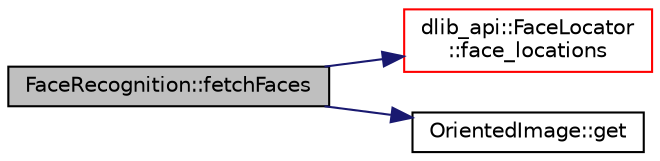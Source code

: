 digraph "FaceRecognition::fetchFaces"
{
 // LATEX_PDF_SIZE
  edge [fontname="Helvetica",fontsize="10",labelfontname="Helvetica",labelfontsize="10"];
  node [fontname="Helvetica",fontsize="10",shape=record];
  rankdir="LR";
  Node1 [label="FaceRecognition::fetchFaces",height=0.2,width=0.4,color="black", fillcolor="grey75", style="filled", fontcolor="black",tooltip=" "];
  Node1 -> Node2 [color="midnightblue",fontsize="10",style="solid",fontname="Helvetica"];
  Node2 [label="dlib_api::FaceLocator\l::face_locations",height=0.2,width=0.4,color="red", fillcolor="white", style="filled",URL="$classdlib__api_1_1_face_locator.html#ad2cfc7bff8535383c0a6e05e78404d86",tooltip=" "];
  Node1 -> Node8 [color="midnightblue",fontsize="10",style="solid",fontname="Helvetica"];
  Node8 [label="OrientedImage::get",height=0.2,width=0.4,color="black", fillcolor="white", style="filled",URL="$class_oriented_image.html#a1b407afa9fabdcd03a5964a54ccfa6b5",tooltip=" "];
}

